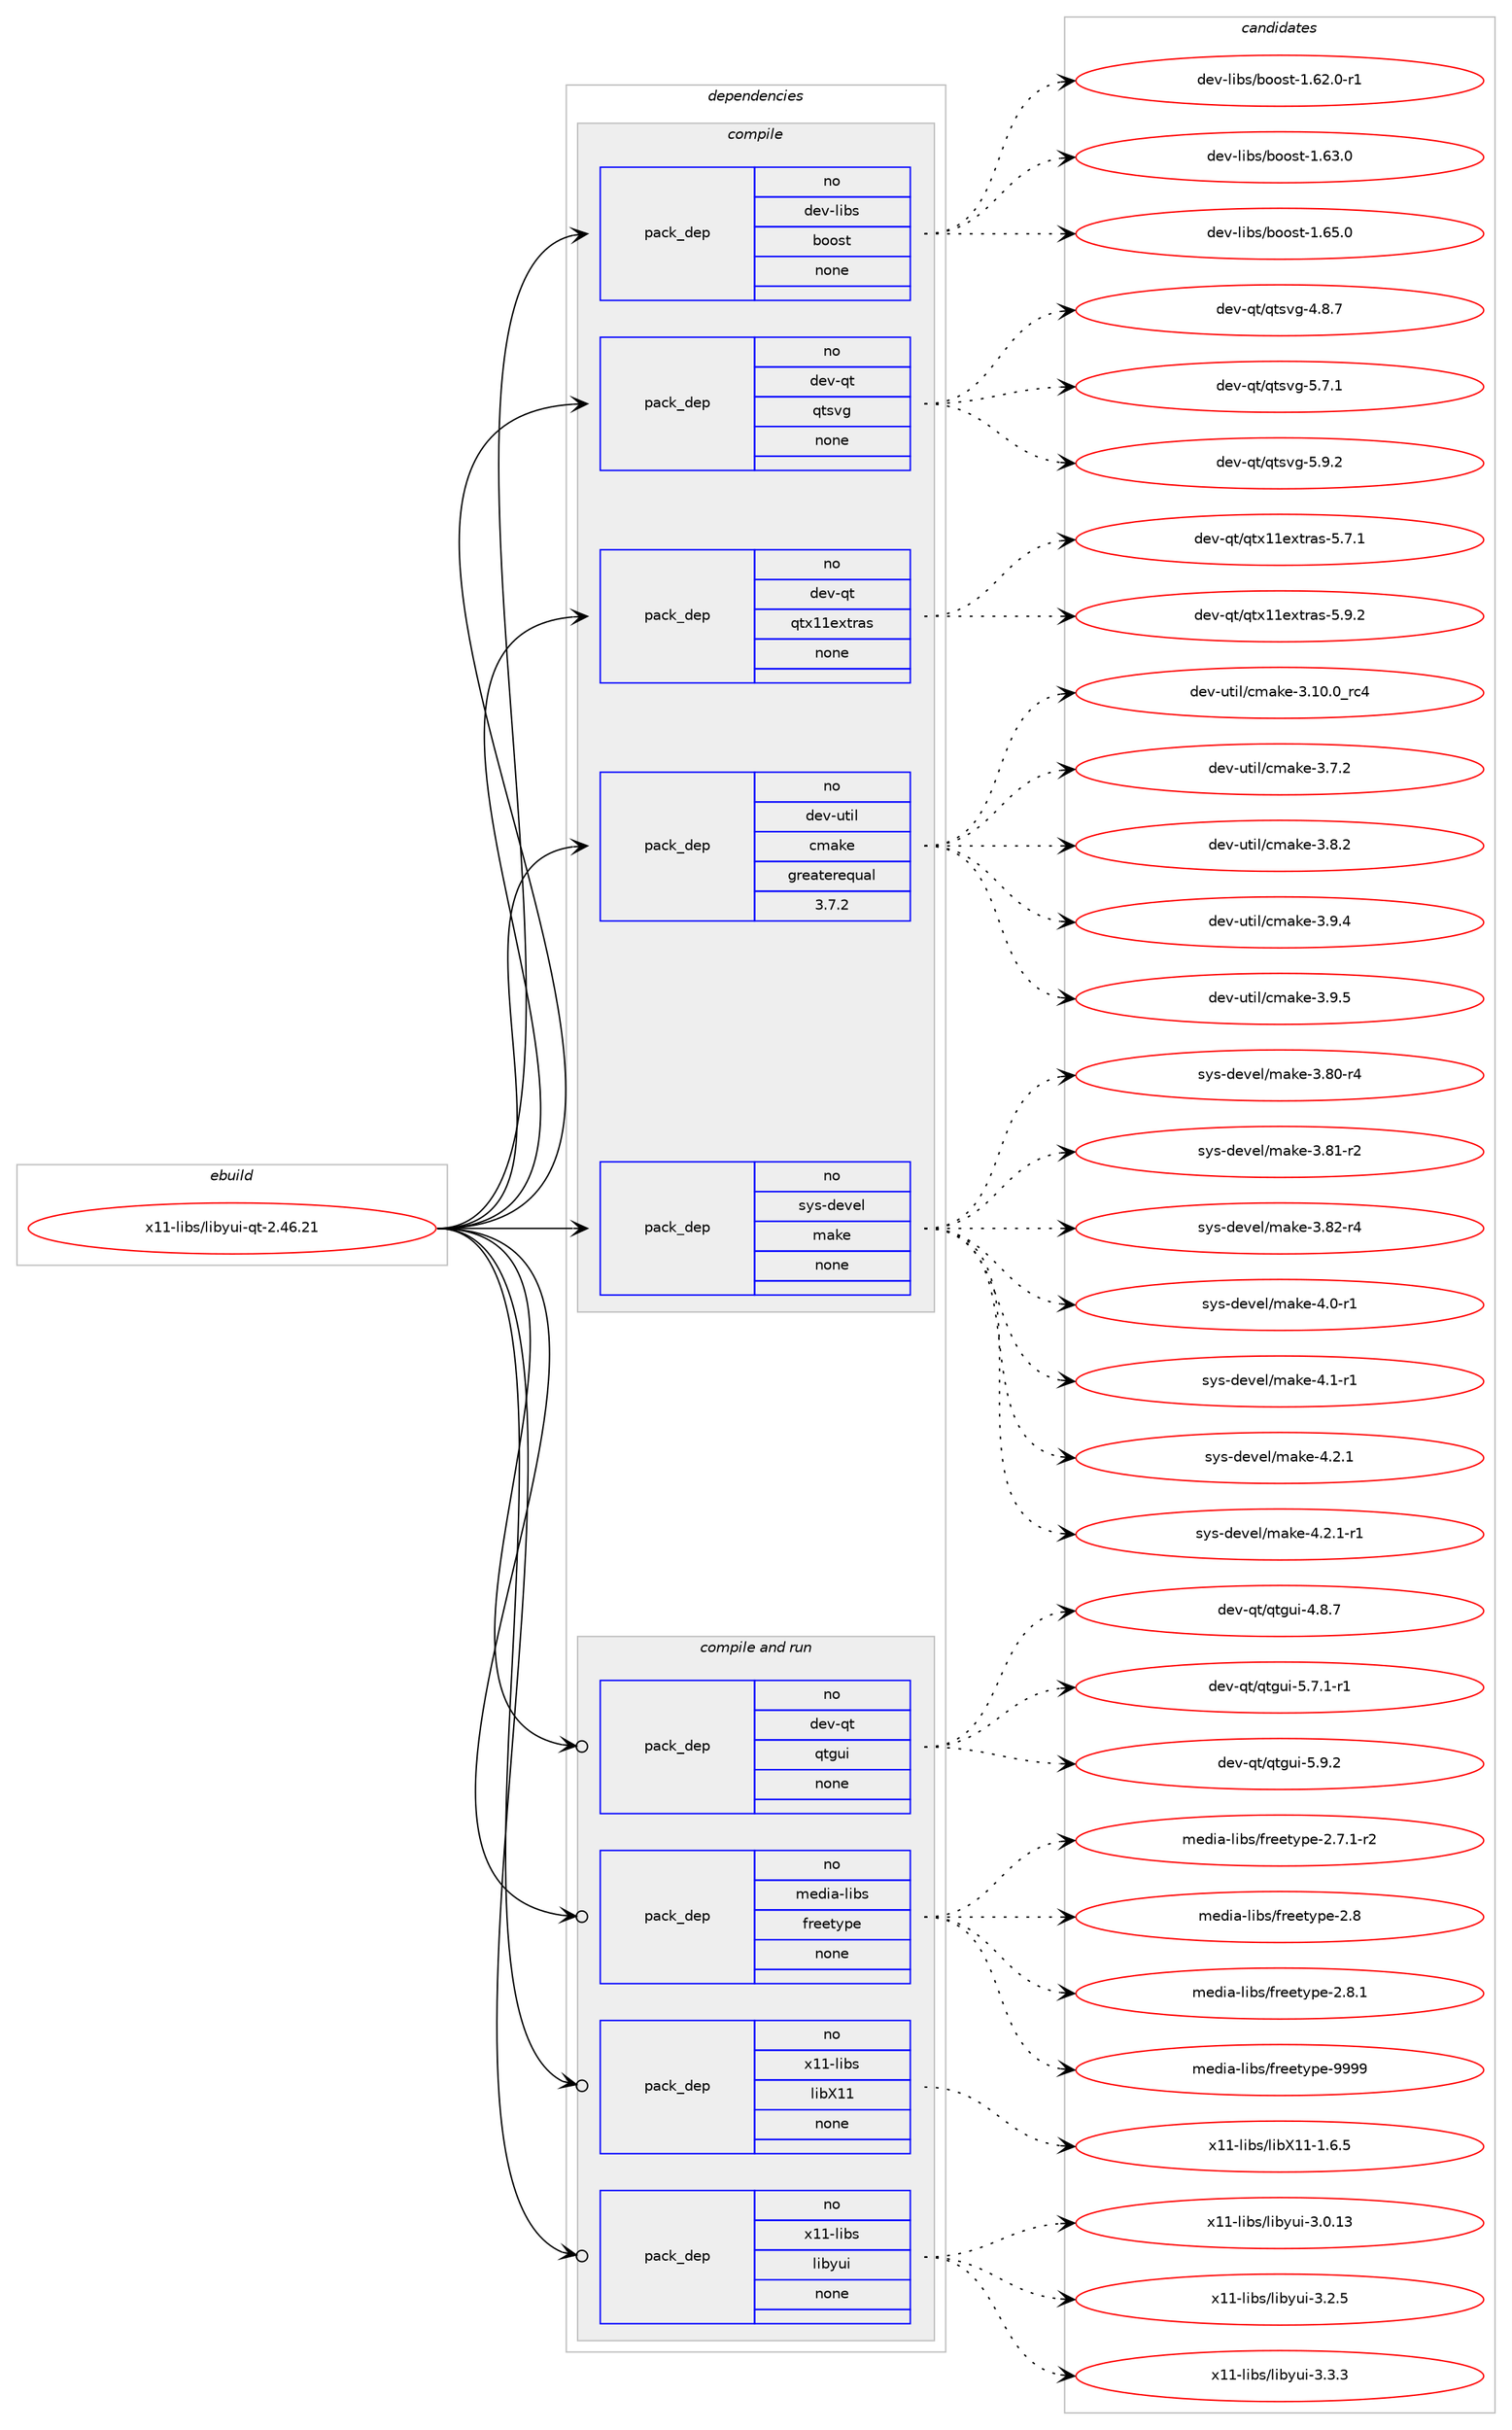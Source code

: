 digraph prolog {

# *************
# Graph options
# *************

newrank=true;
concentrate=true;
compound=true;
graph [rankdir=LR,fontname=Helvetica,fontsize=10,ranksep=1.5];#, ranksep=2.5, nodesep=0.2];
edge  [arrowhead=vee];
node  [fontname=Helvetica,fontsize=10];

# **********
# The ebuild
# **********

subgraph cluster_leftcol {
color=gray;
rank=same;
label=<<i>ebuild</i>>;
id [label="x11-libs/libyui-qt-2.46.21", color=red, width=4, href="../x11-libs/libyui-qt-2.46.21.svg"];
}

# ****************
# The dependencies
# ****************

subgraph cluster_midcol {
color=gray;
label=<<i>dependencies</i>>;
subgraph cluster_compile {
fillcolor="#eeeeee";
style=filled;
label=<<i>compile</i>>;
subgraph pack387615 {
dependency520130 [label=<<TABLE BORDER="0" CELLBORDER="1" CELLSPACING="0" CELLPADDING="4" WIDTH="220"><TR><TD ROWSPAN="6" CELLPADDING="30">pack_dep</TD></TR><TR><TD WIDTH="110">no</TD></TR><TR><TD>dev-libs</TD></TR><TR><TD>boost</TD></TR><TR><TD>none</TD></TR><TR><TD></TD></TR></TABLE>>, shape=none, color=blue];
}
id:e -> dependency520130:w [weight=20,style="solid",arrowhead="vee"];
subgraph pack387616 {
dependency520131 [label=<<TABLE BORDER="0" CELLBORDER="1" CELLSPACING="0" CELLPADDING="4" WIDTH="220"><TR><TD ROWSPAN="6" CELLPADDING="30">pack_dep</TD></TR><TR><TD WIDTH="110">no</TD></TR><TR><TD>dev-qt</TD></TR><TR><TD>qtsvg</TD></TR><TR><TD>none</TD></TR><TR><TD></TD></TR></TABLE>>, shape=none, color=blue];
}
id:e -> dependency520131:w [weight=20,style="solid",arrowhead="vee"];
subgraph pack387617 {
dependency520132 [label=<<TABLE BORDER="0" CELLBORDER="1" CELLSPACING="0" CELLPADDING="4" WIDTH="220"><TR><TD ROWSPAN="6" CELLPADDING="30">pack_dep</TD></TR><TR><TD WIDTH="110">no</TD></TR><TR><TD>dev-qt</TD></TR><TR><TD>qtx11extras</TD></TR><TR><TD>none</TD></TR><TR><TD></TD></TR></TABLE>>, shape=none, color=blue];
}
id:e -> dependency520132:w [weight=20,style="solid",arrowhead="vee"];
subgraph pack387618 {
dependency520133 [label=<<TABLE BORDER="0" CELLBORDER="1" CELLSPACING="0" CELLPADDING="4" WIDTH="220"><TR><TD ROWSPAN="6" CELLPADDING="30">pack_dep</TD></TR><TR><TD WIDTH="110">no</TD></TR><TR><TD>dev-util</TD></TR><TR><TD>cmake</TD></TR><TR><TD>greaterequal</TD></TR><TR><TD>3.7.2</TD></TR></TABLE>>, shape=none, color=blue];
}
id:e -> dependency520133:w [weight=20,style="solid",arrowhead="vee"];
subgraph pack387619 {
dependency520134 [label=<<TABLE BORDER="0" CELLBORDER="1" CELLSPACING="0" CELLPADDING="4" WIDTH="220"><TR><TD ROWSPAN="6" CELLPADDING="30">pack_dep</TD></TR><TR><TD WIDTH="110">no</TD></TR><TR><TD>sys-devel</TD></TR><TR><TD>make</TD></TR><TR><TD>none</TD></TR><TR><TD></TD></TR></TABLE>>, shape=none, color=blue];
}
id:e -> dependency520134:w [weight=20,style="solid",arrowhead="vee"];
}
subgraph cluster_compileandrun {
fillcolor="#eeeeee";
style=filled;
label=<<i>compile and run</i>>;
subgraph pack387620 {
dependency520135 [label=<<TABLE BORDER="0" CELLBORDER="1" CELLSPACING="0" CELLPADDING="4" WIDTH="220"><TR><TD ROWSPAN="6" CELLPADDING="30">pack_dep</TD></TR><TR><TD WIDTH="110">no</TD></TR><TR><TD>dev-qt</TD></TR><TR><TD>qtgui</TD></TR><TR><TD>none</TD></TR><TR><TD></TD></TR></TABLE>>, shape=none, color=blue];
}
id:e -> dependency520135:w [weight=20,style="solid",arrowhead="odotvee"];
subgraph pack387621 {
dependency520136 [label=<<TABLE BORDER="0" CELLBORDER="1" CELLSPACING="0" CELLPADDING="4" WIDTH="220"><TR><TD ROWSPAN="6" CELLPADDING="30">pack_dep</TD></TR><TR><TD WIDTH="110">no</TD></TR><TR><TD>media-libs</TD></TR><TR><TD>freetype</TD></TR><TR><TD>none</TD></TR><TR><TD></TD></TR></TABLE>>, shape=none, color=blue];
}
id:e -> dependency520136:w [weight=20,style="solid",arrowhead="odotvee"];
subgraph pack387622 {
dependency520137 [label=<<TABLE BORDER="0" CELLBORDER="1" CELLSPACING="0" CELLPADDING="4" WIDTH="220"><TR><TD ROWSPAN="6" CELLPADDING="30">pack_dep</TD></TR><TR><TD WIDTH="110">no</TD></TR><TR><TD>x11-libs</TD></TR><TR><TD>libX11</TD></TR><TR><TD>none</TD></TR><TR><TD></TD></TR></TABLE>>, shape=none, color=blue];
}
id:e -> dependency520137:w [weight=20,style="solid",arrowhead="odotvee"];
subgraph pack387623 {
dependency520138 [label=<<TABLE BORDER="0" CELLBORDER="1" CELLSPACING="0" CELLPADDING="4" WIDTH="220"><TR><TD ROWSPAN="6" CELLPADDING="30">pack_dep</TD></TR><TR><TD WIDTH="110">no</TD></TR><TR><TD>x11-libs</TD></TR><TR><TD>libyui</TD></TR><TR><TD>none</TD></TR><TR><TD></TD></TR></TABLE>>, shape=none, color=blue];
}
id:e -> dependency520138:w [weight=20,style="solid",arrowhead="odotvee"];
}
subgraph cluster_run {
fillcolor="#eeeeee";
style=filled;
label=<<i>run</i>>;
}
}

# **************
# The candidates
# **************

subgraph cluster_choices {
rank=same;
color=gray;
label=<<i>candidates</i>>;

subgraph choice387615 {
color=black;
nodesep=1;
choice10010111845108105981154798111111115116454946545046484511449 [label="dev-libs/boost-1.62.0-r1", color=red, width=4,href="../dev-libs/boost-1.62.0-r1.svg"];
choice1001011184510810598115479811111111511645494654514648 [label="dev-libs/boost-1.63.0", color=red, width=4,href="../dev-libs/boost-1.63.0.svg"];
choice1001011184510810598115479811111111511645494654534648 [label="dev-libs/boost-1.65.0", color=red, width=4,href="../dev-libs/boost-1.65.0.svg"];
dependency520130:e -> choice10010111845108105981154798111111115116454946545046484511449:w [style=dotted,weight="100"];
dependency520130:e -> choice1001011184510810598115479811111111511645494654514648:w [style=dotted,weight="100"];
dependency520130:e -> choice1001011184510810598115479811111111511645494654534648:w [style=dotted,weight="100"];
}
subgraph choice387616 {
color=black;
nodesep=1;
choice1001011184511311647113116115118103455246564655 [label="dev-qt/qtsvg-4.8.7", color=red, width=4,href="../dev-qt/qtsvg-4.8.7.svg"];
choice1001011184511311647113116115118103455346554649 [label="dev-qt/qtsvg-5.7.1", color=red, width=4,href="../dev-qt/qtsvg-5.7.1.svg"];
choice1001011184511311647113116115118103455346574650 [label="dev-qt/qtsvg-5.9.2", color=red, width=4,href="../dev-qt/qtsvg-5.9.2.svg"];
dependency520131:e -> choice1001011184511311647113116115118103455246564655:w [style=dotted,weight="100"];
dependency520131:e -> choice1001011184511311647113116115118103455346554649:w [style=dotted,weight="100"];
dependency520131:e -> choice1001011184511311647113116115118103455346574650:w [style=dotted,weight="100"];
}
subgraph choice387617 {
color=black;
nodesep=1;
choice1001011184511311647113116120494910112011611497115455346554649 [label="dev-qt/qtx11extras-5.7.1", color=red, width=4,href="../dev-qt/qtx11extras-5.7.1.svg"];
choice1001011184511311647113116120494910112011611497115455346574650 [label="dev-qt/qtx11extras-5.9.2", color=red, width=4,href="../dev-qt/qtx11extras-5.9.2.svg"];
dependency520132:e -> choice1001011184511311647113116120494910112011611497115455346554649:w [style=dotted,weight="100"];
dependency520132:e -> choice1001011184511311647113116120494910112011611497115455346574650:w [style=dotted,weight="100"];
}
subgraph choice387618 {
color=black;
nodesep=1;
choice1001011184511711610510847991099710710145514649484648951149952 [label="dev-util/cmake-3.10.0_rc4", color=red, width=4,href="../dev-util/cmake-3.10.0_rc4.svg"];
choice10010111845117116105108479910997107101455146554650 [label="dev-util/cmake-3.7.2", color=red, width=4,href="../dev-util/cmake-3.7.2.svg"];
choice10010111845117116105108479910997107101455146564650 [label="dev-util/cmake-3.8.2", color=red, width=4,href="../dev-util/cmake-3.8.2.svg"];
choice10010111845117116105108479910997107101455146574652 [label="dev-util/cmake-3.9.4", color=red, width=4,href="../dev-util/cmake-3.9.4.svg"];
choice10010111845117116105108479910997107101455146574653 [label="dev-util/cmake-3.9.5", color=red, width=4,href="../dev-util/cmake-3.9.5.svg"];
dependency520133:e -> choice1001011184511711610510847991099710710145514649484648951149952:w [style=dotted,weight="100"];
dependency520133:e -> choice10010111845117116105108479910997107101455146554650:w [style=dotted,weight="100"];
dependency520133:e -> choice10010111845117116105108479910997107101455146564650:w [style=dotted,weight="100"];
dependency520133:e -> choice10010111845117116105108479910997107101455146574652:w [style=dotted,weight="100"];
dependency520133:e -> choice10010111845117116105108479910997107101455146574653:w [style=dotted,weight="100"];
}
subgraph choice387619 {
color=black;
nodesep=1;
choice11512111545100101118101108471099710710145514656484511452 [label="sys-devel/make-3.80-r4", color=red, width=4,href="../sys-devel/make-3.80-r4.svg"];
choice11512111545100101118101108471099710710145514656494511450 [label="sys-devel/make-3.81-r2", color=red, width=4,href="../sys-devel/make-3.81-r2.svg"];
choice11512111545100101118101108471099710710145514656504511452 [label="sys-devel/make-3.82-r4", color=red, width=4,href="../sys-devel/make-3.82-r4.svg"];
choice115121115451001011181011084710997107101455246484511449 [label="sys-devel/make-4.0-r1", color=red, width=4,href="../sys-devel/make-4.0-r1.svg"];
choice115121115451001011181011084710997107101455246494511449 [label="sys-devel/make-4.1-r1", color=red, width=4,href="../sys-devel/make-4.1-r1.svg"];
choice115121115451001011181011084710997107101455246504649 [label="sys-devel/make-4.2.1", color=red, width=4,href="../sys-devel/make-4.2.1.svg"];
choice1151211154510010111810110847109971071014552465046494511449 [label="sys-devel/make-4.2.1-r1", color=red, width=4,href="../sys-devel/make-4.2.1-r1.svg"];
dependency520134:e -> choice11512111545100101118101108471099710710145514656484511452:w [style=dotted,weight="100"];
dependency520134:e -> choice11512111545100101118101108471099710710145514656494511450:w [style=dotted,weight="100"];
dependency520134:e -> choice11512111545100101118101108471099710710145514656504511452:w [style=dotted,weight="100"];
dependency520134:e -> choice115121115451001011181011084710997107101455246484511449:w [style=dotted,weight="100"];
dependency520134:e -> choice115121115451001011181011084710997107101455246494511449:w [style=dotted,weight="100"];
dependency520134:e -> choice115121115451001011181011084710997107101455246504649:w [style=dotted,weight="100"];
dependency520134:e -> choice1151211154510010111810110847109971071014552465046494511449:w [style=dotted,weight="100"];
}
subgraph choice387620 {
color=black;
nodesep=1;
choice1001011184511311647113116103117105455246564655 [label="dev-qt/qtgui-4.8.7", color=red, width=4,href="../dev-qt/qtgui-4.8.7.svg"];
choice10010111845113116471131161031171054553465546494511449 [label="dev-qt/qtgui-5.7.1-r1", color=red, width=4,href="../dev-qt/qtgui-5.7.1-r1.svg"];
choice1001011184511311647113116103117105455346574650 [label="dev-qt/qtgui-5.9.2", color=red, width=4,href="../dev-qt/qtgui-5.9.2.svg"];
dependency520135:e -> choice1001011184511311647113116103117105455246564655:w [style=dotted,weight="100"];
dependency520135:e -> choice10010111845113116471131161031171054553465546494511449:w [style=dotted,weight="100"];
dependency520135:e -> choice1001011184511311647113116103117105455346574650:w [style=dotted,weight="100"];
}
subgraph choice387621 {
color=black;
nodesep=1;
choice109101100105974510810598115471021141011011161211121014550465546494511450 [label="media-libs/freetype-2.7.1-r2", color=red, width=4,href="../media-libs/freetype-2.7.1-r2.svg"];
choice1091011001059745108105981154710211410110111612111210145504656 [label="media-libs/freetype-2.8", color=red, width=4,href="../media-libs/freetype-2.8.svg"];
choice10910110010597451081059811547102114101101116121112101455046564649 [label="media-libs/freetype-2.8.1", color=red, width=4,href="../media-libs/freetype-2.8.1.svg"];
choice109101100105974510810598115471021141011011161211121014557575757 [label="media-libs/freetype-9999", color=red, width=4,href="../media-libs/freetype-9999.svg"];
dependency520136:e -> choice109101100105974510810598115471021141011011161211121014550465546494511450:w [style=dotted,weight="100"];
dependency520136:e -> choice1091011001059745108105981154710211410110111612111210145504656:w [style=dotted,weight="100"];
dependency520136:e -> choice10910110010597451081059811547102114101101116121112101455046564649:w [style=dotted,weight="100"];
dependency520136:e -> choice109101100105974510810598115471021141011011161211121014557575757:w [style=dotted,weight="100"];
}
subgraph choice387622 {
color=black;
nodesep=1;
choice120494945108105981154710810598884949454946544653 [label="x11-libs/libX11-1.6.5", color=red, width=4,href="../x11-libs/libX11-1.6.5.svg"];
dependency520137:e -> choice120494945108105981154710810598884949454946544653:w [style=dotted,weight="100"];
}
subgraph choice387623 {
color=black;
nodesep=1;
choice12049494510810598115471081059812111710545514648464951 [label="x11-libs/libyui-3.0.13", color=red, width=4,href="../x11-libs/libyui-3.0.13.svg"];
choice120494945108105981154710810598121117105455146504653 [label="x11-libs/libyui-3.2.5", color=red, width=4,href="../x11-libs/libyui-3.2.5.svg"];
choice120494945108105981154710810598121117105455146514651 [label="x11-libs/libyui-3.3.3", color=red, width=4,href="../x11-libs/libyui-3.3.3.svg"];
dependency520138:e -> choice12049494510810598115471081059812111710545514648464951:w [style=dotted,weight="100"];
dependency520138:e -> choice120494945108105981154710810598121117105455146504653:w [style=dotted,weight="100"];
dependency520138:e -> choice120494945108105981154710810598121117105455146514651:w [style=dotted,weight="100"];
}
}

}
